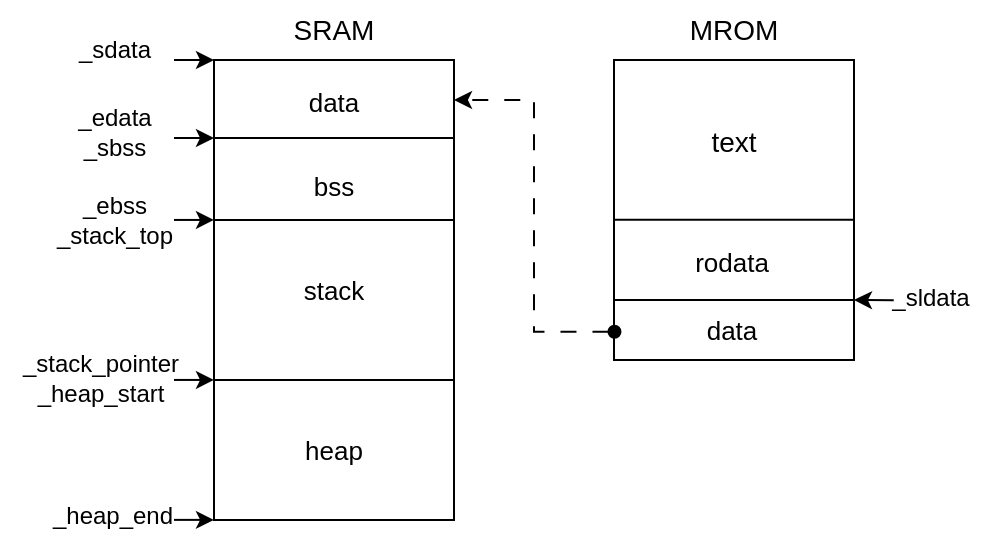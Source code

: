 <mxfile version="24.0.4" type="device">
  <diagram name="Page-1" id="lQTjfX6clwnMnwGGohLF">
    <mxGraphModel dx="830" dy="463" grid="1" gridSize="10" guides="1" tooltips="1" connect="1" arrows="1" fold="1" page="1" pageScale="1" pageWidth="1654" pageHeight="1169" math="0" shadow="0">
      <root>
        <mxCell id="0" />
        <mxCell id="1" parent="0" />
        <mxCell id="1GmTXB1KGv5REKphHMlU-1" value="" style="rounded=0;whiteSpace=wrap;html=1;editable=0;" vertex="1" parent="1">
          <mxGeometry x="320" y="340" width="120" height="230" as="geometry" />
        </mxCell>
        <mxCell id="1GmTXB1KGv5REKphHMlU-2" value="&lt;span style=&quot;font-size: 14px;&quot;&gt;SRAM&lt;/span&gt;" style="text;html=1;align=center;verticalAlign=middle;whiteSpace=wrap;rounded=0;" vertex="1" parent="1">
          <mxGeometry x="350" y="310" width="60" height="30" as="geometry" />
        </mxCell>
        <mxCell id="1GmTXB1KGv5REKphHMlU-3" value="&lt;span style=&quot;font-size: 14px;&quot;&gt;MROM&lt;/span&gt;" style="text;html=1;align=center;verticalAlign=middle;whiteSpace=wrap;rounded=0;" vertex="1" parent="1">
          <mxGeometry x="550" y="310" width="60" height="30" as="geometry" />
        </mxCell>
        <mxCell id="1GmTXB1KGv5REKphHMlU-5" value="" style="rounded=0;whiteSpace=wrap;html=1;editable=0;" vertex="1" parent="1">
          <mxGeometry x="520" y="340" width="120" height="150" as="geometry" />
        </mxCell>
        <mxCell id="1GmTXB1KGv5REKphHMlU-6" value="" style="endArrow=none;html=1;rounded=0;exitX=-0.001;exitY=0.167;exitDx=0;exitDy=0;exitPerimeter=0;entryX=0.999;entryY=0.167;entryDx=0;entryDy=0;entryPerimeter=0;" edge="1" parent="1">
          <mxGeometry width="50" height="50" relative="1" as="geometry">
            <mxPoint x="320" y="379" as="sourcePoint" />
            <mxPoint x="440" y="379" as="targetPoint" />
          </mxGeometry>
        </mxCell>
        <mxCell id="1GmTXB1KGv5REKphHMlU-7" value="" style="endArrow=none;html=1;rounded=0;exitX=-0.001;exitY=0.167;exitDx=0;exitDy=0;exitPerimeter=0;entryX=0.999;entryY=0.167;entryDx=0;entryDy=0;entryPerimeter=0;" edge="1" parent="1">
          <mxGeometry width="50" height="50" relative="1" as="geometry">
            <mxPoint x="320" y="420" as="sourcePoint" />
            <mxPoint x="440" y="420" as="targetPoint" />
          </mxGeometry>
        </mxCell>
        <mxCell id="1GmTXB1KGv5REKphHMlU-8" value="" style="endArrow=none;html=1;rounded=0;exitX=-0.001;exitY=0.167;exitDx=0;exitDy=0;exitPerimeter=0;entryX=0.999;entryY=0.167;entryDx=0;entryDy=0;entryPerimeter=0;" edge="1" parent="1">
          <mxGeometry width="50" height="50" relative="1" as="geometry">
            <mxPoint x="320" y="500" as="sourcePoint" />
            <mxPoint x="440" y="500" as="targetPoint" />
          </mxGeometry>
        </mxCell>
        <mxCell id="1GmTXB1KGv5REKphHMlU-9" value="" style="endArrow=none;html=1;rounded=0;exitX=-0.001;exitY=0.167;exitDx=0;exitDy=0;exitPerimeter=0;entryX=0.999;entryY=0.167;entryDx=0;entryDy=0;entryPerimeter=0;" edge="1" parent="1">
          <mxGeometry width="50" height="50" relative="1" as="geometry">
            <mxPoint x="520" y="419.89" as="sourcePoint" />
            <mxPoint x="640" y="419.89" as="targetPoint" />
          </mxGeometry>
        </mxCell>
        <mxCell id="1GmTXB1KGv5REKphHMlU-10" value="" style="endArrow=none;html=1;rounded=0;exitX=-0.001;exitY=0.167;exitDx=0;exitDy=0;exitPerimeter=0;entryX=0.999;entryY=0.167;entryDx=0;entryDy=0;entryPerimeter=0;" edge="1" parent="1">
          <mxGeometry width="50" height="50" relative="1" as="geometry">
            <mxPoint x="520" y="460.0" as="sourcePoint" />
            <mxPoint x="640" y="460.0" as="targetPoint" />
          </mxGeometry>
        </mxCell>
        <mxCell id="1GmTXB1KGv5REKphHMlU-14" value="&lt;font style=&quot;font-size: 13px;&quot;&gt;data&lt;/font&gt;" style="text;html=1;align=center;verticalAlign=middle;whiteSpace=wrap;rounded=0;" vertex="1" parent="1">
          <mxGeometry x="350" y="346" width="60" height="30" as="geometry" />
        </mxCell>
        <mxCell id="1GmTXB1KGv5REKphHMlU-15" value="&lt;font style=&quot;font-size: 13px;&quot;&gt;bss&lt;/font&gt;" style="text;html=1;align=center;verticalAlign=middle;whiteSpace=wrap;rounded=0;" vertex="1" parent="1">
          <mxGeometry x="350" y="388" width="60" height="30" as="geometry" />
        </mxCell>
        <mxCell id="1GmTXB1KGv5REKphHMlU-16" value="&lt;font style=&quot;font-size: 13px;&quot;&gt;stack&lt;/font&gt;" style="text;html=1;align=center;verticalAlign=middle;whiteSpace=wrap;rounded=0;" vertex="1" parent="1">
          <mxGeometry x="350" y="440" width="60" height="30" as="geometry" />
        </mxCell>
        <mxCell id="1GmTXB1KGv5REKphHMlU-17" value="&lt;font style=&quot;font-size: 13px;&quot;&gt;heap&lt;/font&gt;" style="text;html=1;align=center;verticalAlign=middle;whiteSpace=wrap;rounded=0;" vertex="1" parent="1">
          <mxGeometry x="350" y="520" width="60" height="30" as="geometry" />
        </mxCell>
        <mxCell id="1GmTXB1KGv5REKphHMlU-18" value="&lt;font style=&quot;font-size: 14px;&quot;&gt;text&lt;/font&gt;" style="text;html=1;align=center;verticalAlign=middle;whiteSpace=wrap;rounded=0;" vertex="1" parent="1">
          <mxGeometry x="550" y="366" width="60" height="30" as="geometry" />
        </mxCell>
        <mxCell id="1GmTXB1KGv5REKphHMlU-19" value="&lt;font style=&quot;font-size: 13px;&quot;&gt;rodata&lt;/font&gt;" style="text;html=1;align=center;verticalAlign=middle;whiteSpace=wrap;rounded=0;" vertex="1" parent="1">
          <mxGeometry x="549" y="426" width="60" height="30" as="geometry" />
        </mxCell>
        <mxCell id="1GmTXB1KGv5REKphHMlU-20" value="&lt;font style=&quot;font-size: 13px;&quot;&gt;data&lt;/font&gt;" style="text;html=1;align=center;verticalAlign=middle;whiteSpace=wrap;rounded=0;" vertex="1" parent="1">
          <mxGeometry x="549" y="460" width="60" height="30" as="geometry" />
        </mxCell>
        <mxCell id="1GmTXB1KGv5REKphHMlU-22" value="_sdata" style="text;html=1;align=center;verticalAlign=middle;resizable=0;points=[];autosize=1;strokeColor=none;fillColor=none;" vertex="1" parent="1">
          <mxGeometry x="240" y="320" width="60" height="30" as="geometry" />
        </mxCell>
        <mxCell id="1GmTXB1KGv5REKphHMlU-25" value="_edata&lt;div&gt;_sbss&lt;/div&gt;" style="text;html=1;align=center;verticalAlign=middle;resizable=0;points=[];autosize=1;strokeColor=none;fillColor=none;" vertex="1" parent="1">
          <mxGeometry x="240" y="356" width="60" height="40" as="geometry" />
        </mxCell>
        <mxCell id="1GmTXB1KGv5REKphHMlU-27" value="_ebss&lt;div&gt;_stack_top&lt;/div&gt;" style="text;html=1;align=center;verticalAlign=middle;resizable=0;points=[];autosize=1;strokeColor=none;fillColor=none;" vertex="1" parent="1">
          <mxGeometry x="230" y="400" width="80" height="40" as="geometry" />
        </mxCell>
        <mxCell id="1GmTXB1KGv5REKphHMlU-29" value="_stack_pointer&lt;div&gt;_heap_start&lt;/div&gt;" style="text;html=1;align=center;verticalAlign=middle;resizable=0;points=[];autosize=1;strokeColor=none;fillColor=none;" vertex="1" parent="1">
          <mxGeometry x="213" y="479" width="100" height="40" as="geometry" />
        </mxCell>
        <mxCell id="1GmTXB1KGv5REKphHMlU-31" value="_heap_end" style="text;html=1;align=center;verticalAlign=middle;resizable=0;points=[];autosize=1;strokeColor=none;fillColor=none;" vertex="1" parent="1">
          <mxGeometry x="229" y="553" width="80" height="30" as="geometry" />
        </mxCell>
        <mxCell id="1GmTXB1KGv5REKphHMlU-32" value="" style="edgeStyle=none;orthogonalLoop=1;jettySize=auto;html=1;rounded=0;entryX=1.001;entryY=0.169;entryDx=0;entryDy=0;entryPerimeter=0;startArrow=classic;startFill=1;endArrow=none;endFill=0;" edge="1" parent="1">
          <mxGeometry width="100" relative="1" as="geometry">
            <mxPoint x="320" y="340" as="sourcePoint" />
            <mxPoint x="300" y="340" as="targetPoint" />
            <Array as="points" />
          </mxGeometry>
        </mxCell>
        <mxCell id="1GmTXB1KGv5REKphHMlU-33" value="" style="edgeStyle=none;orthogonalLoop=1;jettySize=auto;html=1;rounded=0;entryX=1.001;entryY=0.169;entryDx=0;entryDy=0;entryPerimeter=0;startArrow=classic;startFill=1;endArrow=none;endFill=0;" edge="1" parent="1">
          <mxGeometry width="100" relative="1" as="geometry">
            <mxPoint x="320" y="379" as="sourcePoint" />
            <mxPoint x="300" y="379" as="targetPoint" />
            <Array as="points" />
          </mxGeometry>
        </mxCell>
        <mxCell id="1GmTXB1KGv5REKphHMlU-34" value="" style="edgeStyle=none;orthogonalLoop=1;jettySize=auto;html=1;rounded=0;entryX=1.001;entryY=0.169;entryDx=0;entryDy=0;entryPerimeter=0;startArrow=classic;startFill=1;endArrow=none;endFill=0;" edge="1" parent="1">
          <mxGeometry width="100" relative="1" as="geometry">
            <mxPoint x="320" y="419.97" as="sourcePoint" />
            <mxPoint x="300" y="419.97" as="targetPoint" />
            <Array as="points" />
          </mxGeometry>
        </mxCell>
        <mxCell id="1GmTXB1KGv5REKphHMlU-35" value="" style="edgeStyle=none;orthogonalLoop=1;jettySize=auto;html=1;rounded=0;entryX=1.001;entryY=0.169;entryDx=0;entryDy=0;entryPerimeter=0;startArrow=classic;startFill=1;endArrow=none;endFill=0;" edge="1" parent="1">
          <mxGeometry width="100" relative="1" as="geometry">
            <mxPoint x="320" y="499.97" as="sourcePoint" />
            <mxPoint x="300" y="499.97" as="targetPoint" />
            <Array as="points" />
          </mxGeometry>
        </mxCell>
        <mxCell id="1GmTXB1KGv5REKphHMlU-36" value="" style="edgeStyle=none;orthogonalLoop=1;jettySize=auto;html=1;rounded=0;entryX=1.001;entryY=0.169;entryDx=0;entryDy=0;entryPerimeter=0;startArrow=classic;startFill=1;endArrow=none;endFill=0;" edge="1" parent="1">
          <mxGeometry width="100" relative="1" as="geometry">
            <mxPoint x="320" y="569.94" as="sourcePoint" />
            <mxPoint x="300" y="569.94" as="targetPoint" />
            <Array as="points" />
          </mxGeometry>
        </mxCell>
        <mxCell id="1GmTXB1KGv5REKphHMlU-37" value="" style="edgeStyle=none;orthogonalLoop=1;jettySize=auto;html=1;rounded=0;entryX=1.001;entryY=0.608;entryDx=0;entryDy=0;entryPerimeter=0;" edge="1" parent="1">
          <mxGeometry width="100" relative="1" as="geometry">
            <mxPoint x="659.88" y="460.16" as="sourcePoint" />
            <mxPoint x="640" y="460" as="targetPoint" />
            <Array as="points" />
          </mxGeometry>
        </mxCell>
        <mxCell id="1GmTXB1KGv5REKphHMlU-38" value="_sldata" style="text;html=1;align=center;verticalAlign=middle;resizable=0;points=[];autosize=1;strokeColor=none;fillColor=none;" vertex="1" parent="1">
          <mxGeometry x="648" y="444" width="60" height="30" as="geometry" />
        </mxCell>
        <mxCell id="1GmTXB1KGv5REKphHMlU-39" value="" style="endArrow=classic;html=1;rounded=0;exitX=0.002;exitY=0.906;exitDx=0;exitDy=0;exitPerimeter=0;edgeStyle=elbowEdgeStyle;dashed=1;dashPattern=8 8;startArrow=oval;startFill=1;" edge="1" parent="1" source="1GmTXB1KGv5REKphHMlU-5">
          <mxGeometry width="50" height="50" relative="1" as="geometry">
            <mxPoint x="530" y="480" as="sourcePoint" />
            <mxPoint x="440" y="360" as="targetPoint" />
          </mxGeometry>
        </mxCell>
      </root>
    </mxGraphModel>
  </diagram>
</mxfile>

